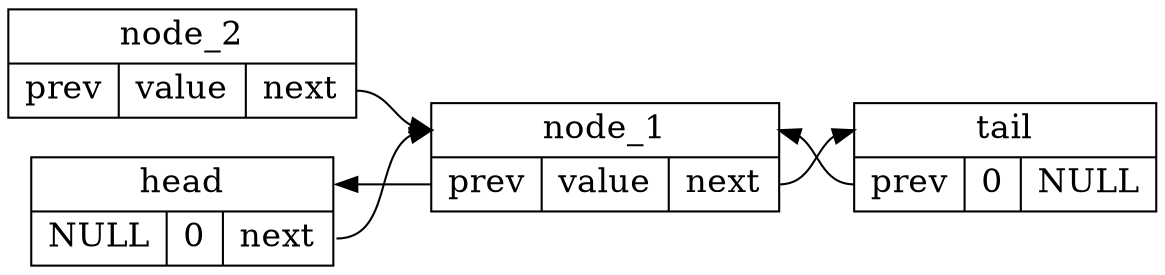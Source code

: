 /*
 * Usage :
 * dot -Tpng list.dot -o list.png
 */
digraph g {
graph [
rankdir = "LR"
];
node [
fontsize = "16"
shape = "ellipse"
];
edge [
];

HEAD [
label="<T>head |{<p>NULL|<v>0|<n>next}";
shape = "record"
];

TAIL [
label="<T>tail |{<p>prev|<v>0|<n>NULL}";
shape = "record"
];

NODE1 [
label="<T>node_1 |{<p>prev|<v>value|<n>next}";
shape = "record"
];

NODE2 [
label="<T>node_2 |{<p>prev|<v>value|<n>next}";
shape = "record"
];

/* pnode->next = head->next */
NODE1:n->TAIL:T

/* head->next->prev = pnode */
TAIL:p->NODE1:T

/* head->next = pnode */
HEAD:n->NODE1:T

/* pnode->prev = head */
NODE1:p->HEAD:T

/* pnode->next = head->next */
NODE2:n->NODE1:T
}
